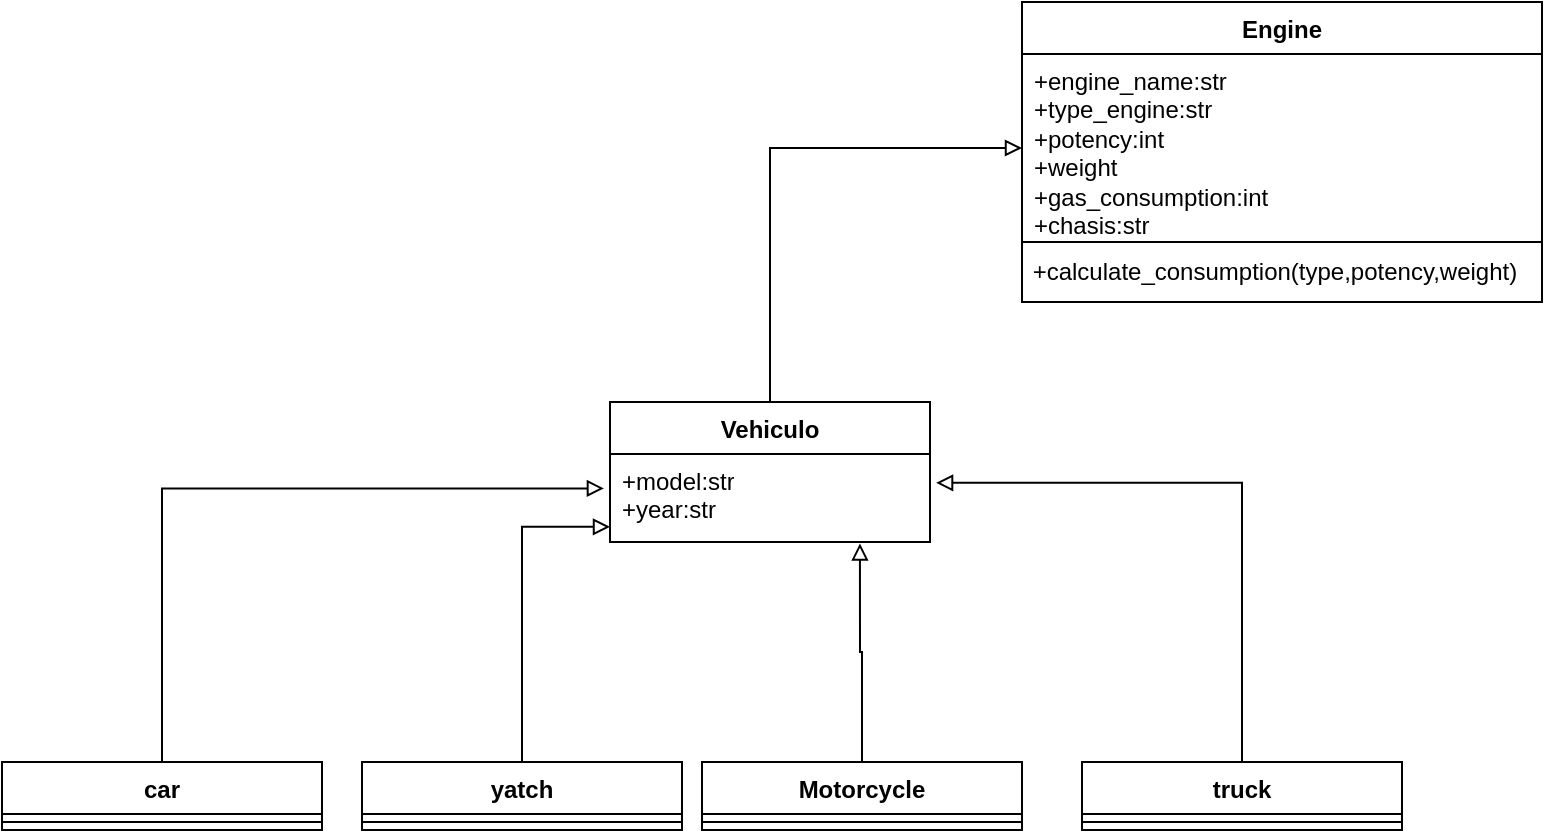<mxfile version="24.0.7" type="onedrive">
  <diagram id="C5RBs43oDa-KdzZeNtuy" name="Page-1">
    <mxGraphModel grid="1" page="1" gridSize="10" guides="1" tooltips="1" connect="1" arrows="1" fold="1" pageScale="1" pageWidth="827" pageHeight="1169" math="0" shadow="0">
      <root>
        <mxCell id="WIyWlLk6GJQsqaUBKTNV-0" />
        <mxCell id="WIyWlLk6GJQsqaUBKTNV-1" parent="WIyWlLk6GJQsqaUBKTNV-0" />
        <mxCell id="VudOQZZLJ8f2SX534whm-27" style="edgeStyle=orthogonalEdgeStyle;rounded=0;orthogonalLoop=1;jettySize=auto;html=1;exitX=0.5;exitY=0;exitDx=0;exitDy=0;endArrow=block;endFill=0;" edge="1" parent="WIyWlLk6GJQsqaUBKTNV-1" source="VudOQZZLJ8f2SX534whm-0" target="VudOQZZLJ8f2SX534whm-5">
          <mxGeometry relative="1" as="geometry" />
        </mxCell>
        <mxCell id="VudOQZZLJ8f2SX534whm-0" value="Vehiculo" style="swimlane;fontStyle=1;align=center;verticalAlign=top;childLayout=stackLayout;horizontal=1;startSize=26;horizontalStack=0;resizeParent=1;resizeParentMax=0;resizeLast=0;collapsible=1;marginBottom=0;whiteSpace=wrap;html=1;" vertex="1" parent="WIyWlLk6GJQsqaUBKTNV-1">
          <mxGeometry x="334" y="270" width="160" height="70" as="geometry" />
        </mxCell>
        <mxCell id="VudOQZZLJ8f2SX534whm-1" value="&lt;div&gt;&lt;span style=&quot;background-color: initial;&quot;&gt;+model:str&lt;/span&gt;&lt;br&gt;&lt;/div&gt;&lt;div&gt;+year:str&lt;/div&gt;" style="text;strokeColor=none;fillColor=none;align=left;verticalAlign=top;spacingLeft=4;spacingRight=4;overflow=hidden;rotatable=0;points=[[0,0.5],[1,0.5]];portConstraint=eastwest;whiteSpace=wrap;html=1;" vertex="1" parent="VudOQZZLJ8f2SX534whm-0">
          <mxGeometry y="26" width="160" height="44" as="geometry" />
        </mxCell>
        <mxCell id="VudOQZZLJ8f2SX534whm-4" value="Engine" style="swimlane;fontStyle=1;align=center;verticalAlign=top;childLayout=stackLayout;horizontal=1;startSize=26;horizontalStack=0;resizeParent=1;resizeParentMax=0;resizeLast=0;collapsible=1;marginBottom=0;whiteSpace=wrap;html=1;" vertex="1" parent="WIyWlLk6GJQsqaUBKTNV-1">
          <mxGeometry x="540" y="70" width="260" height="120" as="geometry" />
        </mxCell>
        <mxCell id="VudOQZZLJ8f2SX534whm-5" value="+engine_name:str&lt;div&gt;+type_engine:str&lt;/div&gt;&lt;div&gt;+potency:int&lt;/div&gt;&lt;div&gt;+weight&lt;/div&gt;&lt;div&gt;+gas_consumption:int&lt;/div&gt;&lt;div&gt;+chasis:str&lt;/div&gt;" style="text;strokeColor=none;fillColor=none;align=left;verticalAlign=top;spacingLeft=4;spacingRight=4;overflow=hidden;rotatable=0;points=[[0,0.5],[1,0.5]];portConstraint=eastwest;whiteSpace=wrap;html=1;" vertex="1" parent="VudOQZZLJ8f2SX534whm-4">
          <mxGeometry y="26" width="260" height="94" as="geometry" />
        </mxCell>
        <mxCell id="VudOQZZLJ8f2SX534whm-10" value="car" style="swimlane;fontStyle=1;align=center;verticalAlign=top;childLayout=stackLayout;horizontal=1;startSize=26;horizontalStack=0;resizeParent=1;resizeParentMax=0;resizeLast=0;collapsible=1;marginBottom=0;whiteSpace=wrap;html=1;" vertex="1" parent="WIyWlLk6GJQsqaUBKTNV-1">
          <mxGeometry x="30" y="450" width="160" height="34" as="geometry" />
        </mxCell>
        <mxCell id="VudOQZZLJ8f2SX534whm-12" value="" style="line;strokeWidth=1;fillColor=none;align=left;verticalAlign=middle;spacingTop=-1;spacingLeft=3;spacingRight=3;rotatable=0;labelPosition=right;points=[];portConstraint=eastwest;strokeColor=inherit;" vertex="1" parent="VudOQZZLJ8f2SX534whm-10">
          <mxGeometry y="26" width="160" height="8" as="geometry" />
        </mxCell>
        <mxCell id="VudOQZZLJ8f2SX534whm-14" value="truck" style="swimlane;fontStyle=1;align=center;verticalAlign=top;childLayout=stackLayout;horizontal=1;startSize=26;horizontalStack=0;resizeParent=1;resizeParentMax=0;resizeLast=0;collapsible=1;marginBottom=0;whiteSpace=wrap;html=1;" vertex="1" parent="WIyWlLk6GJQsqaUBKTNV-1">
          <mxGeometry x="570" y="450" width="160" height="34" as="geometry" />
        </mxCell>
        <mxCell id="VudOQZZLJ8f2SX534whm-16" value="" style="line;strokeWidth=1;fillColor=none;align=left;verticalAlign=middle;spacingTop=-1;spacingLeft=3;spacingRight=3;rotatable=0;labelPosition=right;points=[];portConstraint=eastwest;strokeColor=inherit;" vertex="1" parent="VudOQZZLJ8f2SX534whm-14">
          <mxGeometry y="26" width="160" height="8" as="geometry" />
        </mxCell>
        <mxCell id="VudOQZZLJ8f2SX534whm-18" value="yatch" style="swimlane;fontStyle=1;align=center;verticalAlign=top;childLayout=stackLayout;horizontal=1;startSize=26;horizontalStack=0;resizeParent=1;resizeParentMax=0;resizeLast=0;collapsible=1;marginBottom=0;whiteSpace=wrap;html=1;" vertex="1" parent="WIyWlLk6GJQsqaUBKTNV-1">
          <mxGeometry x="210" y="450" width="160" height="34" as="geometry" />
        </mxCell>
        <mxCell id="VudOQZZLJ8f2SX534whm-20" value="" style="line;strokeWidth=1;fillColor=none;align=left;verticalAlign=middle;spacingTop=-1;spacingLeft=3;spacingRight=3;rotatable=0;labelPosition=right;points=[];portConstraint=eastwest;strokeColor=inherit;" vertex="1" parent="VudOQZZLJ8f2SX534whm-18">
          <mxGeometry y="26" width="160" height="8" as="geometry" />
        </mxCell>
        <mxCell id="VudOQZZLJ8f2SX534whm-22" value="Motorcycle" style="swimlane;fontStyle=1;align=center;verticalAlign=top;childLayout=stackLayout;horizontal=1;startSize=26;horizontalStack=0;resizeParent=1;resizeParentMax=0;resizeLast=0;collapsible=1;marginBottom=0;whiteSpace=wrap;html=1;" vertex="1" parent="WIyWlLk6GJQsqaUBKTNV-1">
          <mxGeometry x="380" y="450" width="160" height="34" as="geometry" />
        </mxCell>
        <mxCell id="VudOQZZLJ8f2SX534whm-24" value="" style="line;strokeWidth=1;fillColor=none;align=left;verticalAlign=middle;spacingTop=-1;spacingLeft=3;spacingRight=3;rotatable=0;labelPosition=right;points=[];portConstraint=eastwest;strokeColor=inherit;" vertex="1" parent="VudOQZZLJ8f2SX534whm-22">
          <mxGeometry y="26" width="160" height="8" as="geometry" />
        </mxCell>
        <mxCell id="VudOQZZLJ8f2SX534whm-29" style="edgeStyle=orthogonalEdgeStyle;rounded=0;orthogonalLoop=1;jettySize=auto;html=1;exitX=0.5;exitY=0;exitDx=0;exitDy=0;entryX=0.781;entryY=1.016;entryDx=0;entryDy=0;entryPerimeter=0;endArrow=block;endFill=0;" edge="1" parent="WIyWlLk6GJQsqaUBKTNV-1" source="VudOQZZLJ8f2SX534whm-22" target="VudOQZZLJ8f2SX534whm-1">
          <mxGeometry relative="1" as="geometry" />
        </mxCell>
        <mxCell id="VudOQZZLJ8f2SX534whm-30" style="edgeStyle=orthogonalEdgeStyle;rounded=0;orthogonalLoop=1;jettySize=auto;html=1;exitX=0.5;exitY=0;exitDx=0;exitDy=0;entryX=0;entryY=0.828;entryDx=0;entryDy=0;entryPerimeter=0;endArrow=block;endFill=0;" edge="1" parent="WIyWlLk6GJQsqaUBKTNV-1" source="VudOQZZLJ8f2SX534whm-18" target="VudOQZZLJ8f2SX534whm-1">
          <mxGeometry relative="1" as="geometry" />
        </mxCell>
        <mxCell id="VudOQZZLJ8f2SX534whm-31" style="edgeStyle=orthogonalEdgeStyle;rounded=0;orthogonalLoop=1;jettySize=auto;html=1;exitX=0.5;exitY=0;exitDx=0;exitDy=0;entryX=-0.019;entryY=0.391;entryDx=0;entryDy=0;entryPerimeter=0;endArrow=block;endFill=0;" edge="1" parent="WIyWlLk6GJQsqaUBKTNV-1" source="VudOQZZLJ8f2SX534whm-10" target="VudOQZZLJ8f2SX534whm-1">
          <mxGeometry relative="1" as="geometry" />
        </mxCell>
        <mxCell id="VudOQZZLJ8f2SX534whm-32" style="edgeStyle=orthogonalEdgeStyle;rounded=0;orthogonalLoop=1;jettySize=auto;html=1;exitX=0.5;exitY=0;exitDx=0;exitDy=0;entryX=1.019;entryY=0.328;entryDx=0;entryDy=0;entryPerimeter=0;endArrow=block;endFill=0;" edge="1" parent="WIyWlLk6GJQsqaUBKTNV-1" source="VudOQZZLJ8f2SX534whm-14" target="VudOQZZLJ8f2SX534whm-1">
          <mxGeometry relative="1" as="geometry" />
        </mxCell>
        <mxCell id="VudOQZZLJ8f2SX534whm-37" value="&amp;nbsp;+calculate_consumption(type,potency,weight)" style="html=1;whiteSpace=wrap;align=left;" vertex="1" parent="WIyWlLk6GJQsqaUBKTNV-1">
          <mxGeometry x="540" y="190" width="260" height="30" as="geometry" />
        </mxCell>
      </root>
    </mxGraphModel>
  </diagram>
</mxfile>
